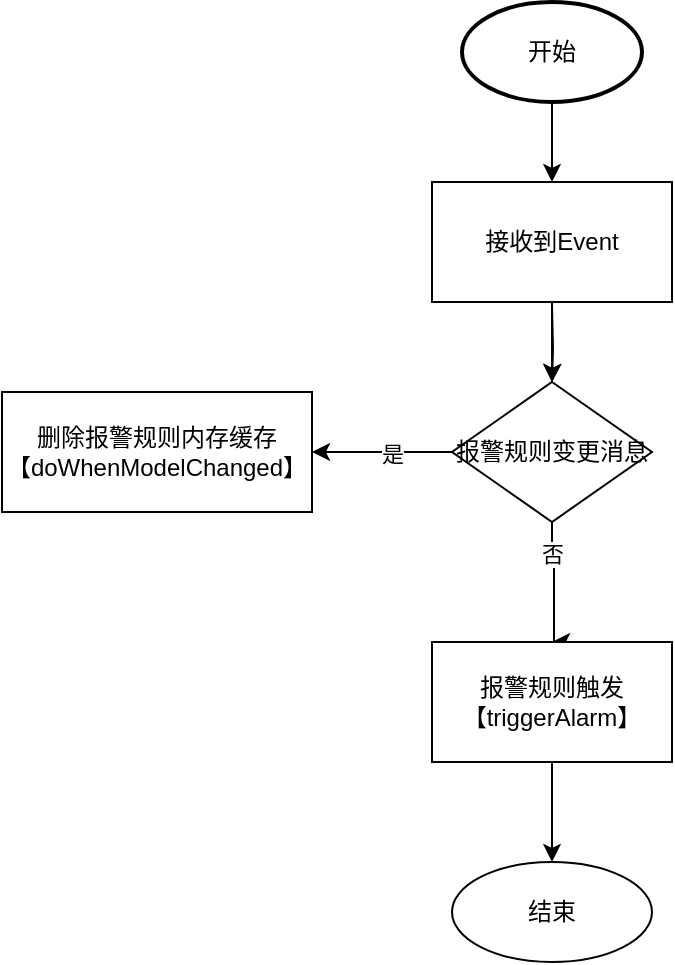 <mxfile version="22.1.2" type="device" pages="4">
  <diagram name="消息处理逻辑" id="Page-1">
    <mxGraphModel dx="1438" dy="999" grid="1" gridSize="10" guides="1" tooltips="1" connect="1" arrows="1" fold="1" page="1" pageScale="1" pageWidth="827" pageHeight="1169" math="0" shadow="0">
      <root>
        <mxCell id="0" />
        <mxCell id="1" parent="0" />
        <mxCell id="5MSFgtCIhvNddyPhFywX-79" style="edgeStyle=orthogonalEdgeStyle;rounded=0;orthogonalLoop=1;jettySize=auto;html=1;exitX=0.5;exitY=1;exitDx=0;exitDy=0;exitPerimeter=0;entryX=0.5;entryY=0;entryDx=0;entryDy=0;" edge="1" parent="1" source="5MSFgtCIhvNddyPhFywX-78" target="5MSFgtCIhvNddyPhFywX-80">
          <mxGeometry relative="1" as="geometry">
            <mxPoint x="385" y="330" as="targetPoint" />
          </mxGeometry>
        </mxCell>
        <mxCell id="5MSFgtCIhvNddyPhFywX-78" value="开始" style="strokeWidth=2;html=1;shape=mxgraph.flowchart.start_1;whiteSpace=wrap;labelBackgroundColor=none;" vertex="1" parent="1">
          <mxGeometry x="340" y="220" width="90" height="50" as="geometry" />
        </mxCell>
        <mxCell id="5MSFgtCIhvNddyPhFywX-82" value="" style="edgeStyle=orthogonalEdgeStyle;rounded=0;orthogonalLoop=1;jettySize=auto;html=1;" edge="1" parent="1" target="5MSFgtCIhvNddyPhFywX-83">
          <mxGeometry relative="1" as="geometry">
            <mxPoint x="385" y="372" as="sourcePoint" />
            <mxPoint x="385" y="452" as="targetPoint" />
          </mxGeometry>
        </mxCell>
        <mxCell id="5MSFgtCIhvNddyPhFywX-99" value="" style="edgeStyle=orthogonalEdgeStyle;rounded=0;orthogonalLoop=1;jettySize=auto;html=1;" edge="1" parent="1" source="5MSFgtCIhvNddyPhFywX-80" target="5MSFgtCIhvNddyPhFywX-83">
          <mxGeometry relative="1" as="geometry" />
        </mxCell>
        <mxCell id="5MSFgtCIhvNddyPhFywX-80" value="接收到Event" style="rounded=0;whiteSpace=wrap;html=1;" vertex="1" parent="1">
          <mxGeometry x="325" y="310" width="120" height="60" as="geometry" />
        </mxCell>
        <mxCell id="5MSFgtCIhvNddyPhFywX-84" style="edgeStyle=orthogonalEdgeStyle;rounded=0;orthogonalLoop=1;jettySize=auto;html=1;exitX=0.5;exitY=1;exitDx=0;exitDy=0;exitPerimeter=0;entryX=0.5;entryY=0;entryDx=0;entryDy=0;" edge="1" parent="1" source="5MSFgtCIhvNddyPhFywX-83" target="5MSFgtCIhvNddyPhFywX-90">
          <mxGeometry relative="1" as="geometry">
            <mxPoint x="385" y="520" as="targetPoint" />
            <Array as="points">
              <mxPoint x="385" y="495" />
              <mxPoint x="386" y="495" />
            </Array>
          </mxGeometry>
        </mxCell>
        <mxCell id="5MSFgtCIhvNddyPhFywX-89" value="否" style="edgeLabel;html=1;align=center;verticalAlign=middle;resizable=0;points=[];" vertex="1" connectable="0" parent="5MSFgtCIhvNddyPhFywX-84">
          <mxGeometry x="-0.446" y="-1" relative="1" as="geometry">
            <mxPoint as="offset" />
          </mxGeometry>
        </mxCell>
        <mxCell id="5MSFgtCIhvNddyPhFywX-87" value="" style="edgeStyle=orthogonalEdgeStyle;rounded=0;orthogonalLoop=1;jettySize=auto;html=1;" edge="1" parent="1" source="5MSFgtCIhvNddyPhFywX-83" target="5MSFgtCIhvNddyPhFywX-86">
          <mxGeometry relative="1" as="geometry" />
        </mxCell>
        <mxCell id="5MSFgtCIhvNddyPhFywX-88" value="是" style="edgeLabel;html=1;align=center;verticalAlign=middle;resizable=0;points=[];" vertex="1" connectable="0" parent="5MSFgtCIhvNddyPhFywX-87">
          <mxGeometry x="-0.143" y="1" relative="1" as="geometry">
            <mxPoint as="offset" />
          </mxGeometry>
        </mxCell>
        <mxCell id="5MSFgtCIhvNddyPhFywX-83" value="报警规则变更消息" style="strokeWidth=1;html=1;shape=mxgraph.flowchart.decision;whiteSpace=wrap;" vertex="1" parent="1">
          <mxGeometry x="335" y="410" width="100" height="70" as="geometry" />
        </mxCell>
        <mxCell id="5MSFgtCIhvNddyPhFywX-86" value="删除报警规则内存缓存【doWhenModelChanged&lt;span style=&quot;background-color: initial;&quot;&gt;】&lt;/span&gt;" style="whiteSpace=wrap;html=1;strokeWidth=1;" vertex="1" parent="1">
          <mxGeometry x="110" y="415" width="155" height="60" as="geometry" />
        </mxCell>
        <mxCell id="5MSFgtCIhvNddyPhFywX-98" style="edgeStyle=orthogonalEdgeStyle;rounded=0;orthogonalLoop=1;jettySize=auto;html=1;exitX=0.5;exitY=1;exitDx=0;exitDy=0;" edge="1" parent="1" source="5MSFgtCIhvNddyPhFywX-90" target="5MSFgtCIhvNddyPhFywX-97">
          <mxGeometry relative="1" as="geometry" />
        </mxCell>
        <mxCell id="5MSFgtCIhvNddyPhFywX-90" value="报警规则触发&lt;br&gt;【triggerAlarm&lt;span style=&quot;background-color: initial;&quot;&gt;】&lt;/span&gt;" style="rounded=0;whiteSpace=wrap;html=1;" vertex="1" parent="1">
          <mxGeometry x="325" y="540" width="120" height="60" as="geometry" />
        </mxCell>
        <mxCell id="5MSFgtCIhvNddyPhFywX-97" value="结束" style="ellipse;whiteSpace=wrap;html=1;" vertex="1" parent="1">
          <mxGeometry x="335" y="650" width="100" height="50" as="geometry" />
        </mxCell>
      </root>
    </mxGraphModel>
  </diagram>
  <diagram id="w4QqbDLw4MN7Bq0C9uvb" name="报警触发流程">
    <mxGraphModel dx="1438" dy="999" grid="1" gridSize="10" guides="1" tooltips="1" connect="1" arrows="1" fold="1" page="1" pageScale="1" pageWidth="827" pageHeight="1169" math="0" shadow="0">
      <root>
        <mxCell id="0" />
        <mxCell id="1" parent="0" />
        <mxCell id="ExsRuqgd5VTOGv7fc0cG-4" value="" style="edgeStyle=orthogonalEdgeStyle;rounded=0;orthogonalLoop=1;jettySize=auto;html=1;" edge="1" parent="1" source="ExsRuqgd5VTOGv7fc0cG-1" target="ExsRuqgd5VTOGv7fc0cG-3">
          <mxGeometry relative="1" as="geometry" />
        </mxCell>
        <mxCell id="ExsRuqgd5VTOGv7fc0cG-1" value="开始" style="ellipse;whiteSpace=wrap;html=1;" vertex="1" parent="1">
          <mxGeometry x="240" y="80" width="110" height="50" as="geometry" />
        </mxCell>
        <mxCell id="ExsRuqgd5VTOGv7fc0cG-2" value="循环结束" style="ellipse;whiteSpace=wrap;html=1;" vertex="1" parent="1">
          <mxGeometry x="240" y="890" width="110" height="50" as="geometry" />
        </mxCell>
        <mxCell id="ExsRuqgd5VTOGv7fc0cG-6" value="" style="edgeStyle=orthogonalEdgeStyle;rounded=0;orthogonalLoop=1;jettySize=auto;html=1;" edge="1" parent="1" source="ExsRuqgd5VTOGv7fc0cG-3" target="ExsRuqgd5VTOGv7fc0cG-5">
          <mxGeometry relative="1" as="geometry" />
        </mxCell>
        <mxCell id="ExsRuqgd5VTOGv7fc0cG-3" value="循环报警规则list" style="whiteSpace=wrap;html=1;" vertex="1" parent="1">
          <mxGeometry x="235" y="160" width="120" height="60" as="geometry" />
        </mxCell>
        <mxCell id="ExsRuqgd5VTOGv7fc0cG-9" value="" style="edgeStyle=orthogonalEdgeStyle;rounded=0;orthogonalLoop=1;jettySize=auto;html=1;entryX=0.5;entryY=0;entryDx=0;entryDy=0;" edge="1" parent="1" source="ExsRuqgd5VTOGv7fc0cG-5" target="ExsRuqgd5VTOGv7fc0cG-8">
          <mxGeometry relative="1" as="geometry" />
        </mxCell>
        <mxCell id="ExsRuqgd5VTOGv7fc0cG-10" value="否" style="edgeLabel;html=1;align=center;verticalAlign=middle;resizable=0;points=[];" vertex="1" connectable="0" parent="ExsRuqgd5VTOGv7fc0cG-9">
          <mxGeometry x="-0.292" y="1" relative="1" as="geometry">
            <mxPoint y="1" as="offset" />
          </mxGeometry>
        </mxCell>
        <mxCell id="ExsRuqgd5VTOGv7fc0cG-12" value="" style="edgeStyle=orthogonalEdgeStyle;rounded=0;orthogonalLoop=1;jettySize=auto;html=1;" edge="1" parent="1" source="ExsRuqgd5VTOGv7fc0cG-5" target="ExsRuqgd5VTOGv7fc0cG-11">
          <mxGeometry relative="1" as="geometry" />
        </mxCell>
        <mxCell id="ExsRuqgd5VTOGv7fc0cG-13" value="是" style="edgeLabel;html=1;align=center;verticalAlign=middle;resizable=0;points=[];" vertex="1" connectable="0" parent="ExsRuqgd5VTOGv7fc0cG-12">
          <mxGeometry x="0.1" y="-1" relative="1" as="geometry">
            <mxPoint as="offset" />
          </mxGeometry>
        </mxCell>
        <mxCell id="ExsRuqgd5VTOGv7fc0cG-5" value="报警规则是否以缓存" style="rhombus;whiteSpace=wrap;html=1;" vertex="1" parent="1">
          <mxGeometry x="250" y="260" width="90" height="80" as="geometry" />
        </mxCell>
        <mxCell id="ExsRuqgd5VTOGv7fc0cG-18" style="edgeStyle=orthogonalEdgeStyle;rounded=0;orthogonalLoop=1;jettySize=auto;html=1;exitX=0.5;exitY=1;exitDx=0;exitDy=0;entryX=1;entryY=0.5;entryDx=0;entryDy=0;" edge="1" parent="1" source="ExsRuqgd5VTOGv7fc0cG-8" target="ExsRuqgd5VTOGv7fc0cG-11">
          <mxGeometry relative="1" as="geometry" />
        </mxCell>
        <mxCell id="ExsRuqgd5VTOGv7fc0cG-8" value="加载报警规则缓存&lt;br&gt;【loadAlarmRuleCache&lt;span style=&quot;background-color: initial;&quot;&gt;】&lt;/span&gt;" style="whiteSpace=wrap;html=1;" vertex="1" parent="1">
          <mxGeometry x="430" y="340" width="145" height="60" as="geometry" />
        </mxCell>
        <mxCell id="ExsRuqgd5VTOGv7fc0cG-15" value="" style="edgeStyle=orthogonalEdgeStyle;rounded=0;orthogonalLoop=1;jettySize=auto;html=1;" edge="1" parent="1" source="ExsRuqgd5VTOGv7fc0cG-11" target="ExsRuqgd5VTOGv7fc0cG-14">
          <mxGeometry relative="1" as="geometry" />
        </mxCell>
        <mxCell id="ExsRuqgd5VTOGv7fc0cG-11" value="在内存中获取报警规则" style="whiteSpace=wrap;html=1;" vertex="1" parent="1">
          <mxGeometry x="235" y="400" width="120" height="60" as="geometry" />
        </mxCell>
        <mxCell id="ExsRuqgd5VTOGv7fc0cG-16" style="edgeStyle=orthogonalEdgeStyle;rounded=0;orthogonalLoop=1;jettySize=auto;html=1;exitX=0;exitY=0.5;exitDx=0;exitDy=0;entryX=0;entryY=0.5;entryDx=0;entryDy=0;" edge="1" parent="1" source="ExsRuqgd5VTOGv7fc0cG-14" target="ExsRuqgd5VTOGv7fc0cG-3">
          <mxGeometry relative="1" as="geometry">
            <Array as="points">
              <mxPoint x="120" y="525" />
              <mxPoint x="120" y="190" />
            </Array>
          </mxGeometry>
        </mxCell>
        <mxCell id="ExsRuqgd5VTOGv7fc0cG-17" value="是" style="edgeLabel;html=1;align=center;verticalAlign=middle;resizable=0;points=[];" vertex="1" connectable="0" parent="ExsRuqgd5VTOGv7fc0cG-16">
          <mxGeometry x="-0.133" relative="1" as="geometry">
            <mxPoint y="1" as="offset" />
          </mxGeometry>
        </mxCell>
        <mxCell id="ExsRuqgd5VTOGv7fc0cG-24" value="" style="edgeStyle=orthogonalEdgeStyle;rounded=0;orthogonalLoop=1;jettySize=auto;html=1;" edge="1" parent="1" source="ExsRuqgd5VTOGv7fc0cG-14" target="ExsRuqgd5VTOGv7fc0cG-23">
          <mxGeometry relative="1" as="geometry" />
        </mxCell>
        <mxCell id="ExsRuqgd5VTOGv7fc0cG-25" value="否" style="edgeLabel;html=1;align=center;verticalAlign=middle;resizable=0;points=[];" vertex="1" connectable="0" parent="ExsRuqgd5VTOGv7fc0cG-24">
          <mxGeometry x="-0.107" y="-2" relative="1" as="geometry">
            <mxPoint y="1" as="offset" />
          </mxGeometry>
        </mxCell>
        <mxCell id="ExsRuqgd5VTOGv7fc0cG-14" value="报警规则是否为null" style="rhombus;whiteSpace=wrap;html=1;" vertex="1" parent="1">
          <mxGeometry x="255" y="490" width="80" height="70" as="geometry" />
        </mxCell>
        <mxCell id="ExsRuqgd5VTOGv7fc0cG-26" style="edgeStyle=orthogonalEdgeStyle;rounded=0;orthogonalLoop=1;jettySize=auto;html=1;exitX=0;exitY=0.5;exitDx=0;exitDy=0;entryX=0;entryY=0.5;entryDx=0;entryDy=0;" edge="1" parent="1" source="ExsRuqgd5VTOGv7fc0cG-23" target="ExsRuqgd5VTOGv7fc0cG-3">
          <mxGeometry relative="1" as="geometry">
            <Array as="points">
              <mxPoint x="180" y="640" />
              <mxPoint x="180" y="190" />
            </Array>
          </mxGeometry>
        </mxCell>
        <mxCell id="ExsRuqgd5VTOGv7fc0cG-27" value="否" style="edgeLabel;html=1;align=center;verticalAlign=middle;resizable=0;points=[];" vertex="1" connectable="0" parent="ExsRuqgd5VTOGv7fc0cG-26">
          <mxGeometry x="-0.635" y="2" relative="1" as="geometry">
            <mxPoint as="offset" />
          </mxGeometry>
        </mxCell>
        <mxCell id="ExsRuqgd5VTOGv7fc0cG-28" style="edgeStyle=orthogonalEdgeStyle;rounded=0;orthogonalLoop=1;jettySize=auto;html=1;exitX=0.5;exitY=1;exitDx=0;exitDy=0;" edge="1" parent="1" source="ExsRuqgd5VTOGv7fc0cG-23">
          <mxGeometry relative="1" as="geometry">
            <mxPoint x="295" y="730" as="targetPoint" />
          </mxGeometry>
        </mxCell>
        <mxCell id="ExsRuqgd5VTOGv7fc0cG-29" value="是" style="edgeLabel;html=1;align=center;verticalAlign=middle;resizable=0;points=[];" vertex="1" connectable="0" parent="ExsRuqgd5VTOGv7fc0cG-28">
          <mxGeometry x="-0.228" y="-3" relative="1" as="geometry">
            <mxPoint y="1" as="offset" />
          </mxGeometry>
        </mxCell>
        <mxCell id="ExsRuqgd5VTOGv7fc0cG-23" value="报警规则是否启用" style="rhombus;whiteSpace=wrap;html=1;" vertex="1" parent="1">
          <mxGeometry x="255" y="600" width="80" height="80" as="geometry" />
        </mxCell>
        <mxCell id="ExsRuqgd5VTOGv7fc0cG-32" value="" style="edgeStyle=orthogonalEdgeStyle;rounded=0;orthogonalLoop=1;jettySize=auto;html=1;entryX=0.5;entryY=0;entryDx=0;entryDy=0;" edge="1" parent="1" source="ExsRuqgd5VTOGv7fc0cG-30" target="ExsRuqgd5VTOGv7fc0cG-31">
          <mxGeometry relative="1" as="geometry" />
        </mxCell>
        <mxCell id="ExsRuqgd5VTOGv7fc0cG-35" value="是" style="edgeLabel;html=1;align=center;verticalAlign=middle;resizable=0;points=[];" vertex="1" connectable="0" parent="ExsRuqgd5VTOGv7fc0cG-32">
          <mxGeometry x="-0.08" y="3" relative="1" as="geometry">
            <mxPoint as="offset" />
          </mxGeometry>
        </mxCell>
        <mxCell id="ExsRuqgd5VTOGv7fc0cG-34" value="" style="edgeStyle=orthogonalEdgeStyle;rounded=0;orthogonalLoop=1;jettySize=auto;html=1;entryX=0.5;entryY=0;entryDx=0;entryDy=0;" edge="1" parent="1" source="ExsRuqgd5VTOGv7fc0cG-30" target="ExsRuqgd5VTOGv7fc0cG-33">
          <mxGeometry relative="1" as="geometry" />
        </mxCell>
        <mxCell id="ExsRuqgd5VTOGv7fc0cG-36" value="否" style="edgeLabel;html=1;align=center;verticalAlign=middle;resizable=0;points=[];" vertex="1" connectable="0" parent="ExsRuqgd5VTOGv7fc0cG-34">
          <mxGeometry x="-0.164" y="2" relative="1" as="geometry">
            <mxPoint y="1" as="offset" />
          </mxGeometry>
        </mxCell>
        <mxCell id="ExsRuqgd5VTOGv7fc0cG-30" value="通用报警规则" style="rhombus;whiteSpace=wrap;html=1;" vertex="1" parent="1">
          <mxGeometry x="252.5" y="720" width="80" height="60" as="geometry" />
        </mxCell>
        <mxCell id="ExsRuqgd5VTOGv7fc0cG-37" style="edgeStyle=orthogonalEdgeStyle;rounded=0;orthogonalLoop=1;jettySize=auto;html=1;exitX=0.5;exitY=1;exitDx=0;exitDy=0;entryX=0.5;entryY=0;entryDx=0;entryDy=0;" edge="1" parent="1" source="ExsRuqgd5VTOGv7fc0cG-31" target="ExsRuqgd5VTOGv7fc0cG-2">
          <mxGeometry relative="1" as="geometry" />
        </mxCell>
        <mxCell id="ExsRuqgd5VTOGv7fc0cG-31" value="通用报警规则判定" style="whiteSpace=wrap;html=1;" vertex="1" parent="1">
          <mxGeometry x="117.5" y="790" width="120" height="60" as="geometry" />
        </mxCell>
        <mxCell id="ExsRuqgd5VTOGv7fc0cG-38" style="edgeStyle=orthogonalEdgeStyle;rounded=0;orthogonalLoop=1;jettySize=auto;html=1;exitX=0.5;exitY=1;exitDx=0;exitDy=0;entryX=0.5;entryY=0;entryDx=0;entryDy=0;" edge="1" parent="1" source="ExsRuqgd5VTOGv7fc0cG-33" target="ExsRuqgd5VTOGv7fc0cG-2">
          <mxGeometry relative="1" as="geometry">
            <mxPoint x="288" y="950" as="targetPoint" />
          </mxGeometry>
        </mxCell>
        <mxCell id="ExsRuqgd5VTOGv7fc0cG-33" value="其他报警规则判定" style="whiteSpace=wrap;html=1;" vertex="1" parent="1">
          <mxGeometry x="352.5" y="790" width="120" height="60" as="geometry" />
        </mxCell>
      </root>
    </mxGraphModel>
  </diagram>
  <diagram id="fy4x2YGindaDV4QJcGCg" name="加载报警规则缓存流程">
    <mxGraphModel dx="1438" dy="999" grid="1" gridSize="10" guides="1" tooltips="1" connect="1" arrows="1" fold="1" page="1" pageScale="1" pageWidth="827" pageHeight="1169" math="0" shadow="0">
      <root>
        <mxCell id="0" />
        <mxCell id="1" parent="0" />
      </root>
    </mxGraphModel>
  </diagram>
  <diagram id="sIDuH2H3tmJF_O4OnTTE" name="报警推送流程">
    <mxGraphModel dx="1438" dy="999" grid="1" gridSize="10" guides="1" tooltips="1" connect="1" arrows="1" fold="1" page="1" pageScale="1" pageWidth="827" pageHeight="1169" math="0" shadow="0">
      <root>
        <mxCell id="0" />
        <mxCell id="1" parent="0" />
        <mxCell id="2BKEEpZwBnTz_85__Nt7-4" value="" style="edgeStyle=orthogonalEdgeStyle;rounded=0;orthogonalLoop=1;jettySize=auto;html=1;" edge="1" parent="1" source="2BKEEpZwBnTz_85__Nt7-1" target="2BKEEpZwBnTz_85__Nt7-3">
          <mxGeometry relative="1" as="geometry" />
        </mxCell>
        <mxCell id="2BKEEpZwBnTz_85__Nt7-1" value="开始" style="ellipse;whiteSpace=wrap;html=1;" vertex="1" parent="1">
          <mxGeometry x="354" y="240" width="120" height="50" as="geometry" />
        </mxCell>
        <mxCell id="2BKEEpZwBnTz_85__Nt7-2" value="结束" style="ellipse;whiteSpace=wrap;html=1;" vertex="1" parent="1">
          <mxGeometry x="354" y="930" width="120" height="50" as="geometry" />
        </mxCell>
        <mxCell id="2BKEEpZwBnTz_85__Nt7-6" value="" style="edgeStyle=orthogonalEdgeStyle;rounded=0;orthogonalLoop=1;jettySize=auto;html=1;" edge="1" parent="1" source="2BKEEpZwBnTz_85__Nt7-3" target="2BKEEpZwBnTz_85__Nt7-5">
          <mxGeometry relative="1" as="geometry" />
        </mxCell>
        <mxCell id="2BKEEpZwBnTz_85__Nt7-3" value="报警状态机中取出报警状态" style="whiteSpace=wrap;html=1;" vertex="1" parent="1">
          <mxGeometry x="354" y="315" width="120" height="60" as="geometry" />
        </mxCell>
        <mxCell id="2BKEEpZwBnTz_85__Nt7-8" value="" style="edgeStyle=orthogonalEdgeStyle;rounded=0;orthogonalLoop=1;jettySize=auto;html=1;" edge="1" parent="1" source="2BKEEpZwBnTz_85__Nt7-5" target="2BKEEpZwBnTz_85__Nt7-7">
          <mxGeometry relative="1" as="geometry" />
        </mxCell>
        <mxCell id="2BKEEpZwBnTz_85__Nt7-5" value="获取当前报警状态：normal or alarm" style="whiteSpace=wrap;html=1;" vertex="1" parent="1">
          <mxGeometry x="354" y="400" width="120" height="60" as="geometry" />
        </mxCell>
        <mxCell id="2BKEEpZwBnTz_85__Nt7-9" style="edgeStyle=orthogonalEdgeStyle;rounded=0;orthogonalLoop=1;jettySize=auto;html=1;exitX=0;exitY=0.5;exitDx=0;exitDy=0;entryX=0;entryY=0.5;entryDx=0;entryDy=0;" edge="1" parent="1" source="2BKEEpZwBnTz_85__Nt7-7" target="2BKEEpZwBnTz_85__Nt7-2">
          <mxGeometry relative="1" as="geometry">
            <Array as="points">
              <mxPoint x="290" y="510" />
              <mxPoint x="290" y="955" />
            </Array>
          </mxGeometry>
        </mxCell>
        <mxCell id="2BKEEpZwBnTz_85__Nt7-10" value="是" style="edgeLabel;html=1;align=center;verticalAlign=middle;resizable=0;points=[];" vertex="1" connectable="0" parent="2BKEEpZwBnTz_85__Nt7-9">
          <mxGeometry x="-0.38" y="-4" relative="1" as="geometry">
            <mxPoint as="offset" />
          </mxGeometry>
        </mxCell>
        <mxCell id="2BKEEpZwBnTz_85__Nt7-14" value="" style="edgeStyle=orthogonalEdgeStyle;rounded=0;orthogonalLoop=1;jettySize=auto;html=1;" edge="1" parent="1" source="2BKEEpZwBnTz_85__Nt7-7" target="2BKEEpZwBnTz_85__Nt7-13">
          <mxGeometry relative="1" as="geometry" />
        </mxCell>
        <mxCell id="2BKEEpZwBnTz_85__Nt7-15" value="否" style="edgeLabel;html=1;align=center;verticalAlign=middle;resizable=0;points=[];" vertex="1" connectable="0" parent="2BKEEpZwBnTz_85__Nt7-14">
          <mxGeometry x="-0.167" y="-1" relative="1" as="geometry">
            <mxPoint as="offset" />
          </mxGeometry>
        </mxCell>
        <mxCell id="2BKEEpZwBnTz_85__Nt7-7" value="状态机报警状态不存在，且当前报警类型为恢复报警" style="rhombus;whiteSpace=wrap;html=1;" vertex="1" parent="1">
          <mxGeometry x="337" y="480" width="154" height="60" as="geometry" />
        </mxCell>
        <mxCell id="2BKEEpZwBnTz_85__Nt7-16" style="edgeStyle=orthogonalEdgeStyle;rounded=0;orthogonalLoop=1;jettySize=auto;html=1;exitX=0;exitY=0.5;exitDx=0;exitDy=0;entryX=0;entryY=0.5;entryDx=0;entryDy=0;" edge="1" parent="1" source="2BKEEpZwBnTz_85__Nt7-13" target="2BKEEpZwBnTz_85__Nt7-2">
          <mxGeometry relative="1" as="geometry" />
        </mxCell>
        <mxCell id="2BKEEpZwBnTz_85__Nt7-17" value="是" style="edgeLabel;html=1;align=center;verticalAlign=middle;resizable=0;points=[];" vertex="1" connectable="0" parent="2BKEEpZwBnTz_85__Nt7-16">
          <mxGeometry x="-0.309" y="1" relative="1" as="geometry">
            <mxPoint as="offset" />
          </mxGeometry>
        </mxCell>
        <mxCell id="2BKEEpZwBnTz_85__Nt7-20" value="" style="edgeStyle=orthogonalEdgeStyle;rounded=0;orthogonalLoop=1;jettySize=auto;html=1;" edge="1" parent="1" source="2BKEEpZwBnTz_85__Nt7-13" target="2BKEEpZwBnTz_85__Nt7-19">
          <mxGeometry relative="1" as="geometry" />
        </mxCell>
        <mxCell id="2BKEEpZwBnTz_85__Nt7-13" value="报警状态机状态与当前状态相等" style="rhombus;whiteSpace=wrap;html=1;" vertex="1" parent="1">
          <mxGeometry x="339" y="575" width="150" height="60" as="geometry" />
        </mxCell>
        <mxCell id="2BKEEpZwBnTz_85__Nt7-23" value="" style="edgeStyle=orthogonalEdgeStyle;rounded=0;orthogonalLoop=1;jettySize=auto;html=1;" edge="1" parent="1" source="2BKEEpZwBnTz_85__Nt7-19" target="2BKEEpZwBnTz_85__Nt7-22">
          <mxGeometry relative="1" as="geometry" />
        </mxCell>
        <mxCell id="2BKEEpZwBnTz_85__Nt7-19" value="装配报警信息" style="whiteSpace=wrap;html=1;" vertex="1" parent="1">
          <mxGeometry x="354" y="665" width="120" height="60" as="geometry" />
        </mxCell>
        <mxCell id="2BKEEpZwBnTz_85__Nt7-26" value="" style="edgeStyle=orthogonalEdgeStyle;rounded=0;orthogonalLoop=1;jettySize=auto;html=1;" edge="1" parent="1" source="2BKEEpZwBnTz_85__Nt7-22" target="2BKEEpZwBnTz_85__Nt7-25">
          <mxGeometry relative="1" as="geometry" />
        </mxCell>
        <mxCell id="2BKEEpZwBnTz_85__Nt7-22" value="发送报警消息" style="whiteSpace=wrap;html=1;" vertex="1" parent="1">
          <mxGeometry x="354" y="750" width="120" height="60" as="geometry" />
        </mxCell>
        <mxCell id="2BKEEpZwBnTz_85__Nt7-27" style="edgeStyle=orthogonalEdgeStyle;rounded=0;orthogonalLoop=1;jettySize=auto;html=1;exitX=0.5;exitY=1;exitDx=0;exitDy=0;" edge="1" parent="1" source="2BKEEpZwBnTz_85__Nt7-25" target="2BKEEpZwBnTz_85__Nt7-2">
          <mxGeometry relative="1" as="geometry" />
        </mxCell>
        <mxCell id="2BKEEpZwBnTz_85__Nt7-25" value="更新报警状态机缓存" style="whiteSpace=wrap;html=1;" vertex="1" parent="1">
          <mxGeometry x="354" y="840" width="120" height="60" as="geometry" />
        </mxCell>
      </root>
    </mxGraphModel>
  </diagram>
</mxfile>
